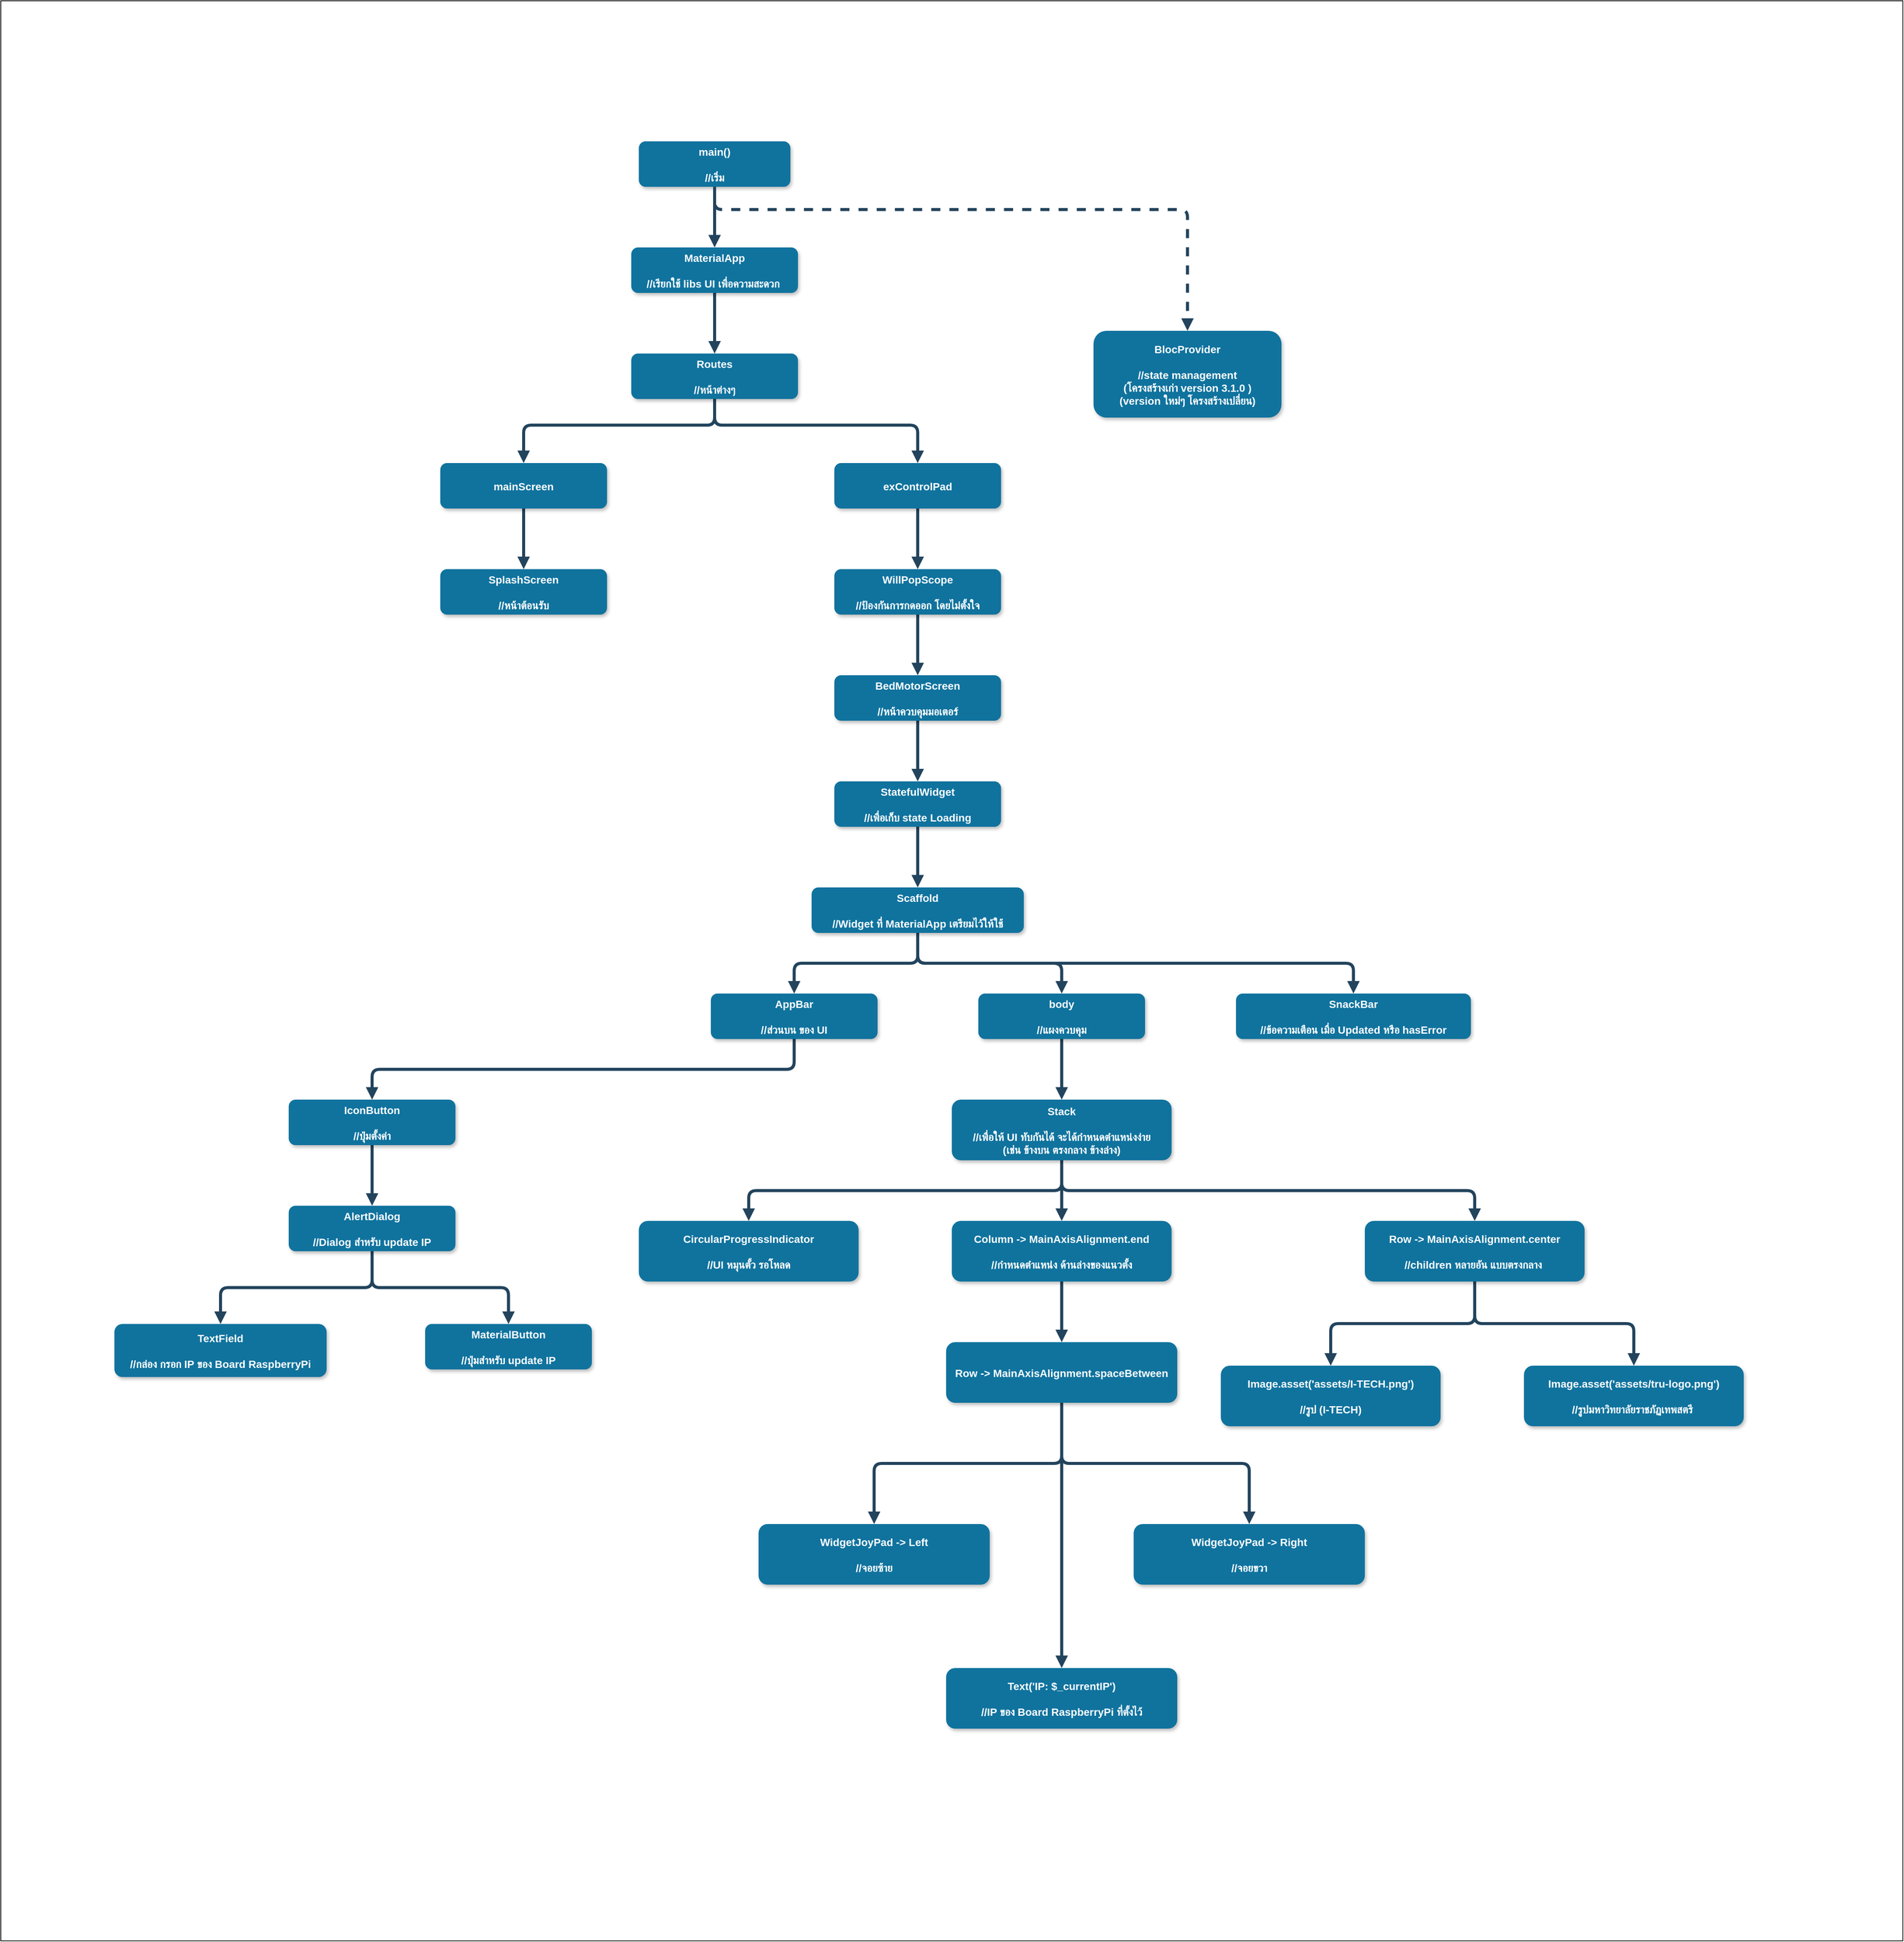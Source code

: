 <mxfile version="13.7.9" type="device"><diagram name="Page-1" id="97916047-d0de-89f5-080d-49f4d83e522f"><mxGraphModel dx="4833.5" dy="5440" grid="1" gridSize="10" guides="1" tooltips="1" connect="1" arrows="1" fold="1" page="1" pageScale="1.5" pageWidth="1169" pageHeight="827" background="#ffffff" math="0" shadow="0"><root><mxCell id="0"/><mxCell id="1" parent="0"/><mxCell id="rg0-csrVZbkE5hAT8um1-33" value="" style="rounded=0;whiteSpace=wrap;html=1;" vertex="1" parent="1"><mxGeometry x="-170" y="20" width="2510" height="2560" as="geometry"/></mxCell><mxCell id="2" value="main()&#10; &#10;//เริ่ม" style="rounded=1;fillColor=#10739E;strokeColor=none;shadow=1;gradientColor=none;fontStyle=1;fontColor=#FFFFFF;fontSize=14;" parent="1" vertex="1"><mxGeometry x="672" y="205.5" width="200" height="60" as="geometry"/></mxCell><mxCell id="rayF2roxXFOyzqMK-f7s-56" value="" style="edgeStyle=elbowEdgeStyle;elbow=vertical;strokeWidth=4;endArrow=block;endFill=1;fontStyle=1;strokeColor=#23445D;" parent="1" source="3" target="rayF2roxXFOyzqMK-f7s-55" edge="1"><mxGeometry relative="1" as="geometry"/></mxCell><mxCell id="3" value="MaterialApp&#10;&#10;//เรียกใช้ libs UI เพื่อความสะดวก " style="rounded=1;fillColor=#10739E;strokeColor=none;shadow=1;gradientColor=none;fontStyle=1;fontColor=#FFFFFF;fontSize=14;" parent="1" vertex="1"><mxGeometry x="662" y="345.5" width="220" height="60" as="geometry"/></mxCell><mxCell id="7" value="&#10;BlocProvider&#10;&#10;//state management&#10;(โครงสร้างเก่า version 3.1.0 )&#10;(version ใหม่ๆ โครงสร้างเปลี่ยน)&#10;" style="rounded=1;fillColor=#10739E;strokeColor=none;shadow=1;gradientColor=none;fontStyle=1;fontColor=#FFFFFF;fontSize=14;" parent="1" vertex="1"><mxGeometry x="1272" y="455.5" width="248" height="114.5" as="geometry"/></mxCell><mxCell id="29" value="" style="edgeStyle=elbowEdgeStyle;elbow=vertical;strokeWidth=4;endArrow=block;endFill=1;fontStyle=1;strokeColor=#23445D;" parent="1" source="2" target="3" edge="1"><mxGeometry x="22" y="165.5" width="100" height="100" as="geometry"><mxPoint x="22" y="265.5" as="sourcePoint"/><mxPoint x="122" y="165.5" as="targetPoint"/></mxGeometry></mxCell><mxCell id="33" value="" style="edgeStyle=elbowEdgeStyle;elbow=vertical;strokeWidth=4;endArrow=block;endFill=1;fontStyle=1;dashed=1;strokeColor=#23445D;" parent="1" source="2" target="7" edge="1"><mxGeometry x="22" y="165.5" width="100" height="100" as="geometry"><mxPoint x="22" y="265.5" as="sourcePoint"/><mxPoint x="122" y="165.5" as="targetPoint"/><Array as="points"><mxPoint x="1062" y="295.5"/></Array></mxGeometry></mxCell><mxCell id="rayF2roxXFOyzqMK-f7s-58" value="" style="edgeStyle=elbowEdgeStyle;elbow=vertical;strokeWidth=4;endArrow=block;endFill=1;fontStyle=1;strokeColor=#23445D;" parent="1" source="rayF2roxXFOyzqMK-f7s-55" target="rayF2roxXFOyzqMK-f7s-57" edge="1"><mxGeometry relative="1" as="geometry"><Array as="points"><mxPoint x="772" y="580"/><mxPoint x="520" y="580"/></Array></mxGeometry></mxCell><mxCell id="rayF2roxXFOyzqMK-f7s-60" value="" style="edgeStyle=elbowEdgeStyle;elbow=vertical;strokeWidth=4;endArrow=block;endFill=1;fontStyle=1;strokeColor=#23445D;" parent="1" source="rayF2roxXFOyzqMK-f7s-55" target="rayF2roxXFOyzqMK-f7s-59" edge="1"><mxGeometry relative="1" as="geometry"><Array as="points"><mxPoint x="772" y="580"/><mxPoint x="1040" y="580"/></Array></mxGeometry></mxCell><mxCell id="rayF2roxXFOyzqMK-f7s-55" value="Routes&#10;&#10;//หน้าต่างๆ" style="rounded=1;fillColor=#10739E;strokeColor=none;shadow=1;gradientColor=none;fontStyle=1;fontColor=#FFFFFF;fontSize=14;" parent="1" vertex="1"><mxGeometry x="662" y="485.5" width="220" height="60" as="geometry"/></mxCell><mxCell id="rayF2roxXFOyzqMK-f7s-62" value="" style="edgeStyle=elbowEdgeStyle;elbow=vertical;strokeWidth=4;endArrow=block;endFill=1;fontStyle=1;strokeColor=#23445D;" parent="1" source="rayF2roxXFOyzqMK-f7s-57" target="rayF2roxXFOyzqMK-f7s-61" edge="1"><mxGeometry relative="1" as="geometry"/></mxCell><mxCell id="rayF2roxXFOyzqMK-f7s-57" value="mainScreen" style="rounded=1;fillColor=#10739E;strokeColor=none;shadow=1;gradientColor=none;fontStyle=1;fontColor=#FFFFFF;fontSize=14;" parent="1" vertex="1"><mxGeometry x="410" y="630" width="220" height="60" as="geometry"/></mxCell><mxCell id="rayF2roxXFOyzqMK-f7s-64" value="" style="edgeStyle=elbowEdgeStyle;elbow=vertical;strokeWidth=4;endArrow=block;endFill=1;fontStyle=1;strokeColor=#23445D;" parent="1" source="rayF2roxXFOyzqMK-f7s-59" target="rayF2roxXFOyzqMK-f7s-63" edge="1"><mxGeometry relative="1" as="geometry"/></mxCell><mxCell id="rayF2roxXFOyzqMK-f7s-59" value="exControlPad" style="rounded=1;fillColor=#10739E;strokeColor=none;shadow=1;gradientColor=none;fontStyle=1;fontColor=#FFFFFF;fontSize=14;" parent="1" vertex="1"><mxGeometry x="930" y="630" width="220" height="60" as="geometry"/></mxCell><mxCell id="rayF2roxXFOyzqMK-f7s-61" value="SplashScreen&#10;&#10;//หน้าต้อนรับ" style="rounded=1;fillColor=#10739E;strokeColor=none;shadow=1;gradientColor=none;fontStyle=1;fontColor=#FFFFFF;fontSize=14;" parent="1" vertex="1"><mxGeometry x="410" y="770" width="220" height="60" as="geometry"/></mxCell><mxCell id="rayF2roxXFOyzqMK-f7s-66" value="" style="edgeStyle=elbowEdgeStyle;elbow=vertical;strokeWidth=4;endArrow=block;endFill=1;fontStyle=1;strokeColor=#23445D;" parent="1" source="rayF2roxXFOyzqMK-f7s-63" target="rayF2roxXFOyzqMK-f7s-65" edge="1"><mxGeometry relative="1" as="geometry"/></mxCell><mxCell id="rayF2roxXFOyzqMK-f7s-63" value="WillPopScope&#10;&#10;//ป้องกันการกดออก โดยไม่ตั้งใจ" style="rounded=1;fillColor=#10739E;strokeColor=none;shadow=1;gradientColor=none;fontStyle=1;fontColor=#FFFFFF;fontSize=14;" parent="1" vertex="1"><mxGeometry x="930" y="770" width="220" height="60" as="geometry"/></mxCell><mxCell id="rayF2roxXFOyzqMK-f7s-68" value="" style="edgeStyle=elbowEdgeStyle;elbow=vertical;strokeWidth=4;endArrow=block;endFill=1;fontStyle=1;strokeColor=#23445D;" parent="1" source="rayF2roxXFOyzqMK-f7s-65" target="rayF2roxXFOyzqMK-f7s-67" edge="1"><mxGeometry relative="1" as="geometry"/></mxCell><mxCell id="rayF2roxXFOyzqMK-f7s-65" value="BedMotorScreen&#10;&#10;//หน้าควบคุมมอเตอร์" style="rounded=1;fillColor=#10739E;strokeColor=none;shadow=1;gradientColor=none;fontStyle=1;fontColor=#FFFFFF;fontSize=14;" parent="1" vertex="1"><mxGeometry x="930" y="910" width="220" height="60" as="geometry"/></mxCell><mxCell id="rayF2roxXFOyzqMK-f7s-70" value="" style="edgeStyle=elbowEdgeStyle;elbow=vertical;strokeWidth=4;endArrow=block;endFill=1;fontStyle=1;strokeColor=#23445D;" parent="1" source="rayF2roxXFOyzqMK-f7s-67" target="rayF2roxXFOyzqMK-f7s-69" edge="1"><mxGeometry relative="1" as="geometry"/></mxCell><mxCell id="rayF2roxXFOyzqMK-f7s-67" value="StatefulWidget&#10;&#10;//เพื่อเก็บ state Loading" style="rounded=1;fillColor=#10739E;strokeColor=none;shadow=1;gradientColor=none;fontStyle=1;fontColor=#FFFFFF;fontSize=14;" parent="1" vertex="1"><mxGeometry x="930" y="1050" width="220" height="60" as="geometry"/></mxCell><mxCell id="rayF2roxXFOyzqMK-f7s-72" value="" style="edgeStyle=elbowEdgeStyle;elbow=vertical;strokeWidth=4;endArrow=block;endFill=1;fontStyle=1;strokeColor=#23445D;" parent="1" source="rayF2roxXFOyzqMK-f7s-69" target="rayF2roxXFOyzqMK-f7s-71" edge="1"><mxGeometry relative="1" as="geometry"/></mxCell><mxCell id="rayF2roxXFOyzqMK-f7s-75" value="" style="edgeStyle=elbowEdgeStyle;elbow=vertical;strokeWidth=4;endArrow=block;endFill=1;fontStyle=1;strokeColor=#23445D;" parent="1" source="rayF2roxXFOyzqMK-f7s-69" target="rayF2roxXFOyzqMK-f7s-74" edge="1"><mxGeometry relative="1" as="geometry"/></mxCell><mxCell id="rayF2roxXFOyzqMK-f7s-106" value="" style="edgeStyle=elbowEdgeStyle;elbow=vertical;strokeWidth=4;endArrow=block;endFill=1;fontStyle=1;strokeColor=#23445D;" parent="1" source="rayF2roxXFOyzqMK-f7s-69" target="rayF2roxXFOyzqMK-f7s-105" edge="1"><mxGeometry relative="1" as="geometry"/></mxCell><mxCell id="rayF2roxXFOyzqMK-f7s-69" value="Scaffold&#10;&#10;//Widget ที่ MaterialApp เตรียมไว้ให้ใช้" style="rounded=1;fillColor=#10739E;strokeColor=none;shadow=1;gradientColor=none;fontStyle=1;fontColor=#FFFFFF;fontSize=14;" parent="1" vertex="1"><mxGeometry x="900" y="1190" width="280" height="60" as="geometry"/></mxCell><mxCell id="rayF2roxXFOyzqMK-f7s-98" value="" style="edgeStyle=elbowEdgeStyle;elbow=vertical;strokeWidth=4;endArrow=block;endFill=1;fontStyle=1;strokeColor=#23445D;" parent="1" source="rayF2roxXFOyzqMK-f7s-71" target="rayF2roxXFOyzqMK-f7s-97" edge="1"><mxGeometry relative="1" as="geometry"/></mxCell><mxCell id="rayF2roxXFOyzqMK-f7s-71" value="AppBar&#10;&#10;//ส่วนบน ของ UI" style="rounded=1;fillColor=#10739E;strokeColor=none;shadow=1;gradientColor=none;fontStyle=1;fontColor=#FFFFFF;fontSize=14;" parent="1" vertex="1"><mxGeometry x="767" y="1330" width="220" height="60" as="geometry"/></mxCell><mxCell id="rayF2roxXFOyzqMK-f7s-77" value="" style="edgeStyle=elbowEdgeStyle;elbow=vertical;strokeWidth=4;endArrow=block;endFill=1;fontStyle=1;strokeColor=#23445D;" parent="1" source="rayF2roxXFOyzqMK-f7s-74" target="rayF2roxXFOyzqMK-f7s-76" edge="1"><mxGeometry relative="1" as="geometry"/></mxCell><mxCell id="rayF2roxXFOyzqMK-f7s-74" value="body&#10;&#10;//แผงควบคุม" style="rounded=1;fillColor=#10739E;strokeColor=none;shadow=1;gradientColor=none;fontStyle=1;fontColor=#FFFFFF;fontSize=14;" parent="1" vertex="1"><mxGeometry x="1120" y="1330" width="220" height="60" as="geometry"/></mxCell><mxCell id="rayF2roxXFOyzqMK-f7s-79" value="" style="edgeStyle=elbowEdgeStyle;elbow=vertical;strokeWidth=4;endArrow=block;endFill=1;fontStyle=1;strokeColor=#23445D;" parent="1" source="rayF2roxXFOyzqMK-f7s-76" target="rayF2roxXFOyzqMK-f7s-78" edge="1"><mxGeometry relative="1" as="geometry"/></mxCell><mxCell id="rayF2roxXFOyzqMK-f7s-81" value="" style="edgeStyle=elbowEdgeStyle;elbow=vertical;strokeWidth=4;endArrow=block;endFill=1;fontStyle=1;strokeColor=#23445D;" parent="1" source="rayF2roxXFOyzqMK-f7s-76" target="rayF2roxXFOyzqMK-f7s-80" edge="1"><mxGeometry relative="1" as="geometry"/></mxCell><mxCell id="rayF2roxXFOyzqMK-f7s-83" value="" style="edgeStyle=elbowEdgeStyle;elbow=vertical;strokeWidth=4;endArrow=block;endFill=1;fontStyle=1;strokeColor=#23445D;" parent="1" source="rayF2roxXFOyzqMK-f7s-76" target="rayF2roxXFOyzqMK-f7s-82" edge="1"><mxGeometry relative="1" as="geometry"/></mxCell><mxCell id="rayF2roxXFOyzqMK-f7s-76" value="Stack&#10;&#10;//เพื่อให้ UI ทับกันได้ จะได้กำหนดตำแหน่งง่าย&#10;(เช่น ข้างบน ตรงกลาง ข้างล่าง)" style="rounded=1;fillColor=#10739E;strokeColor=none;shadow=1;gradientColor=none;fontStyle=1;fontColor=#FFFFFF;fontSize=14;" parent="1" vertex="1"><mxGeometry x="1085" y="1470" width="290" height="80" as="geometry"/></mxCell><mxCell id="rayF2roxXFOyzqMK-f7s-89" value="" style="edgeStyle=elbowEdgeStyle;elbow=vertical;strokeWidth=4;endArrow=block;endFill=1;fontStyle=1;strokeColor=#23445D;" parent="1" source="rayF2roxXFOyzqMK-f7s-78" target="rayF2roxXFOyzqMK-f7s-88" edge="1"><mxGeometry relative="1" as="geometry"/></mxCell><mxCell id="rayF2roxXFOyzqMK-f7s-78" value="Column -&gt; MainAxisAlignment.end&#10;&#10;//กำหนดตำแหน่ง ด้านล่างของแนวตั้ง" style="rounded=1;fillColor=#10739E;strokeColor=none;shadow=1;gradientColor=none;fontStyle=1;fontColor=#FFFFFF;fontSize=14;" parent="1" vertex="1"><mxGeometry x="1085" y="1630" width="290" height="80" as="geometry"/></mxCell><mxCell id="rayF2roxXFOyzqMK-f7s-80" value="CircularProgressIndicator&#10;&#10;//UI หมุนตั้ว รอโหลด" style="rounded=1;fillColor=#10739E;strokeColor=none;shadow=1;gradientColor=none;fontStyle=1;fontColor=#FFFFFF;fontSize=14;" parent="1" vertex="1"><mxGeometry x="672" y="1630" width="290" height="80" as="geometry"/></mxCell><mxCell id="rayF2roxXFOyzqMK-f7s-85" value="" style="edgeStyle=elbowEdgeStyle;elbow=vertical;strokeWidth=4;endArrow=block;endFill=1;fontStyle=1;strokeColor=#23445D;" parent="1" source="rayF2roxXFOyzqMK-f7s-82" target="rayF2roxXFOyzqMK-f7s-84" edge="1"><mxGeometry relative="1" as="geometry"/></mxCell><mxCell id="rayF2roxXFOyzqMK-f7s-87" value="" style="edgeStyle=elbowEdgeStyle;elbow=vertical;strokeWidth=4;endArrow=block;endFill=1;fontStyle=1;strokeColor=#23445D;" parent="1" source="rayF2roxXFOyzqMK-f7s-82" target="rayF2roxXFOyzqMK-f7s-86" edge="1"><mxGeometry relative="1" as="geometry"/></mxCell><mxCell id="rayF2roxXFOyzqMK-f7s-82" value="Row -&gt; MainAxisAlignment.center&#10;&#10;//children หลายอัน แบบตรงกลาง " style="rounded=1;fillColor=#10739E;strokeColor=none;shadow=1;gradientColor=none;fontStyle=1;fontColor=#FFFFFF;fontSize=14;" parent="1" vertex="1"><mxGeometry x="1630" y="1630" width="290" height="80" as="geometry"/></mxCell><mxCell id="rayF2roxXFOyzqMK-f7s-84" value="Image.asset('assets/I-TECH.png')&#10;&#10;//รูป (I-TECH)" style="rounded=1;fillColor=#10739E;strokeColor=none;shadow=1;gradientColor=none;fontStyle=1;fontColor=#FFFFFF;fontSize=14;" parent="1" vertex="1"><mxGeometry x="1440" y="1821" width="290" height="80" as="geometry"/></mxCell><mxCell id="rayF2roxXFOyzqMK-f7s-86" value="Image.asset('assets/tru-logo.png')&#10;&#10;//รูปมหาวิทยาลัยราชภัฏเทพสตรี " style="rounded=1;fillColor=#10739E;strokeColor=none;shadow=1;gradientColor=none;fontStyle=1;fontColor=#FFFFFF;fontSize=14;" parent="1" vertex="1"><mxGeometry x="1840" y="1821" width="290" height="80" as="geometry"/></mxCell><mxCell id="rayF2roxXFOyzqMK-f7s-91" value="" style="edgeStyle=elbowEdgeStyle;elbow=vertical;strokeWidth=4;endArrow=block;endFill=1;fontStyle=1;strokeColor=#23445D;" parent="1" source="rayF2roxXFOyzqMK-f7s-88" target="rayF2roxXFOyzqMK-f7s-90" edge="1"><mxGeometry relative="1" as="geometry"/></mxCell><mxCell id="rayF2roxXFOyzqMK-f7s-94" value="" style="edgeStyle=elbowEdgeStyle;elbow=vertical;strokeWidth=4;endArrow=block;endFill=1;fontStyle=1;strokeColor=#23445D;" parent="1" source="rayF2roxXFOyzqMK-f7s-88" target="rayF2roxXFOyzqMK-f7s-93" edge="1"><mxGeometry relative="1" as="geometry"/></mxCell><mxCell id="rayF2roxXFOyzqMK-f7s-96" value="" style="edgeStyle=elbowEdgeStyle;elbow=vertical;strokeWidth=4;endArrow=block;endFill=1;fontStyle=1;strokeColor=#23445D;" parent="1" source="rayF2roxXFOyzqMK-f7s-88" target="rayF2roxXFOyzqMK-f7s-95" edge="1"><mxGeometry relative="1" as="geometry"/></mxCell><mxCell id="rayF2roxXFOyzqMK-f7s-88" value="Row -&gt; MainAxisAlignment.spaceBetween" style="rounded=1;fillColor=#10739E;strokeColor=none;shadow=1;gradientColor=none;fontStyle=1;fontColor=#FFFFFF;fontSize=14;" parent="1" vertex="1"><mxGeometry x="1077.5" y="1790" width="305" height="80" as="geometry"/></mxCell><mxCell id="rayF2roxXFOyzqMK-f7s-90" value="WidgetJoyPad -&gt; Left&#10;&#10;//จอยซ้าย" style="rounded=1;fillColor=#10739E;strokeColor=none;shadow=1;gradientColor=none;fontStyle=1;fontColor=#FFFFFF;fontSize=14;" parent="1" vertex="1"><mxGeometry x="830" y="2030" width="305" height="80" as="geometry"/></mxCell><mxCell id="rayF2roxXFOyzqMK-f7s-93" value="WidgetJoyPad -&gt; Right&#10;&#10;//จอยขวา" style="rounded=1;fillColor=#10739E;strokeColor=none;shadow=1;gradientColor=none;fontStyle=1;fontColor=#FFFFFF;fontSize=14;" parent="1" vertex="1"><mxGeometry x="1325" y="2030" width="305" height="80" as="geometry"/></mxCell><mxCell id="rayF2roxXFOyzqMK-f7s-95" value="Text('IP: $_currentIP')&#10;&#10;//IP ของ Board RaspberryPi ที่ตั้งไว้" style="rounded=1;fillColor=#10739E;strokeColor=none;shadow=1;gradientColor=none;fontStyle=1;fontColor=#FFFFFF;fontSize=14;" parent="1" vertex="1"><mxGeometry x="1077.5" y="2220" width="305" height="80" as="geometry"/></mxCell><mxCell id="rayF2roxXFOyzqMK-f7s-100" value="" style="edgeStyle=elbowEdgeStyle;elbow=vertical;strokeWidth=4;endArrow=block;endFill=1;fontStyle=1;strokeColor=#23445D;" parent="1" source="rayF2roxXFOyzqMK-f7s-97" target="rayF2roxXFOyzqMK-f7s-99" edge="1"><mxGeometry relative="1" as="geometry"/></mxCell><mxCell id="rayF2roxXFOyzqMK-f7s-97" value="IconButton&#10;&#10;//ปุ่มตั้งค่า" style="rounded=1;fillColor=#10739E;strokeColor=none;shadow=1;gradientColor=none;fontStyle=1;fontColor=#FFFFFF;fontSize=14;" parent="1" vertex="1"><mxGeometry x="210" y="1470" width="220" height="60" as="geometry"/></mxCell><mxCell id="rayF2roxXFOyzqMK-f7s-102" value="" style="edgeStyle=elbowEdgeStyle;elbow=vertical;strokeWidth=4;endArrow=block;endFill=1;fontStyle=1;strokeColor=#23445D;" parent="1" source="rayF2roxXFOyzqMK-f7s-99" target="rayF2roxXFOyzqMK-f7s-101" edge="1"><mxGeometry relative="1" as="geometry"/></mxCell><mxCell id="rayF2roxXFOyzqMK-f7s-104" value="" style="edgeStyle=elbowEdgeStyle;elbow=vertical;strokeWidth=4;endArrow=block;endFill=1;fontStyle=1;strokeColor=#23445D;" parent="1" source="rayF2roxXFOyzqMK-f7s-99" target="rayF2roxXFOyzqMK-f7s-103" edge="1"><mxGeometry relative="1" as="geometry"/></mxCell><mxCell id="rayF2roxXFOyzqMK-f7s-99" value="AlertDialog&#10;&#10;//Dialog สำหรับ update IP" style="rounded=1;fillColor=#10739E;strokeColor=none;shadow=1;gradientColor=none;fontStyle=1;fontColor=#FFFFFF;fontSize=14;" parent="1" vertex="1"><mxGeometry x="210" y="1610" width="220" height="60" as="geometry"/></mxCell><mxCell id="rayF2roxXFOyzqMK-f7s-101" value="TextField&#10;&#10;//กล่อง กรอก IP ของ Board RaspberryPi" style="rounded=1;fillColor=#10739E;strokeColor=none;shadow=1;gradientColor=none;fontStyle=1;fontColor=#FFFFFF;fontSize=14;" parent="1" vertex="1"><mxGeometry x="-20" y="1766" width="280" height="70" as="geometry"/></mxCell><mxCell id="rayF2roxXFOyzqMK-f7s-103" value="MaterialButton&#10;&#10;//ปุ่มสำหรับ update IP" style="rounded=1;fillColor=#10739E;strokeColor=none;shadow=1;gradientColor=none;fontStyle=1;fontColor=#FFFFFF;fontSize=14;" parent="1" vertex="1"><mxGeometry x="390" y="1766" width="220" height="60" as="geometry"/></mxCell><mxCell id="rayF2roxXFOyzqMK-f7s-105" value="SnackBar&#10;&#10;//ข้อความเตือน เมื่อ Updated หรือ hasError" style="rounded=1;fillColor=#10739E;strokeColor=none;shadow=1;gradientColor=none;fontStyle=1;fontColor=#FFFFFF;fontSize=14;" parent="1" vertex="1"><mxGeometry x="1460" y="1330" width="310" height="60" as="geometry"/></mxCell></root></mxGraphModel></diagram></mxfile>